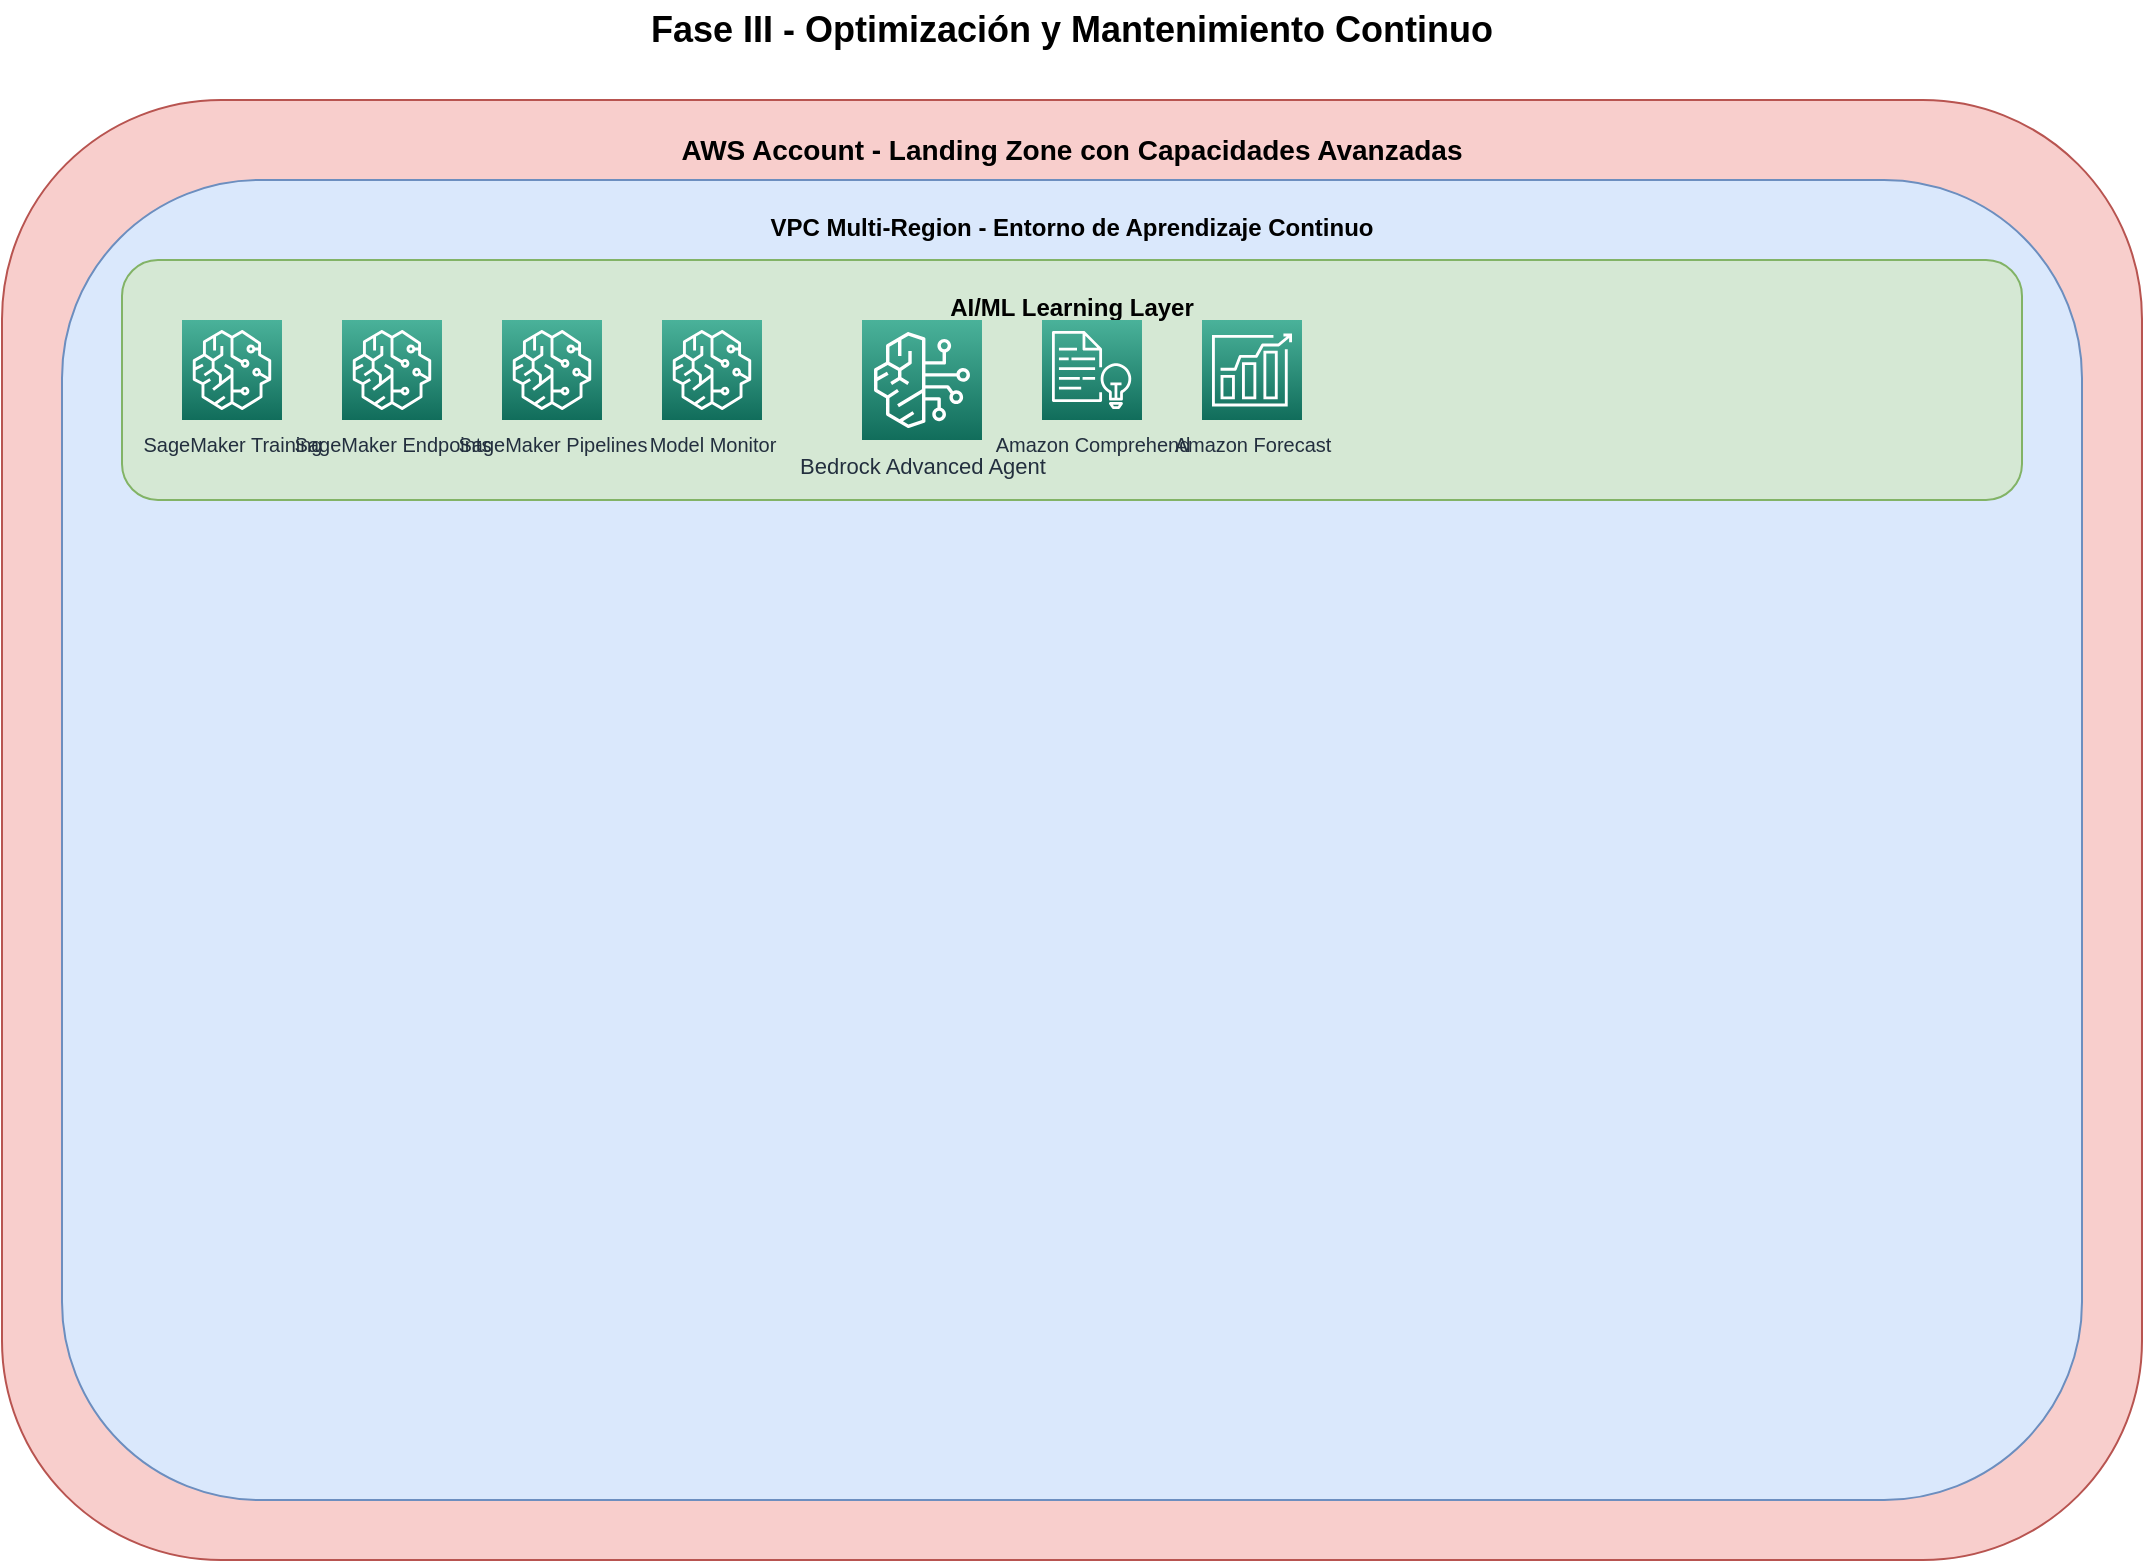 <mxfile version="22.1.16">
  <diagram name="Fase-3-Continuous-Optimization" id="fase3-optimization">
    <mxGraphModel dx="1422" dy="794" grid="1" gridSize="10" guides="1" tooltips="1" connect="1" arrows="1" fold="1" page="1" pageScale="1" pageWidth="1169" pageHeight="827" math="0" shadow="0">
      <root>
        <mxCell id="0" />
        <mxCell id="1" parent="0" />

        <!-- Title -->
        <mxCell id="title-f3" value="Fase III - Optimización y Mantenimiento Continuo" style="text;html=1;strokeColor=none;fillColor=none;align=center;verticalAlign=middle;whiteSpace=wrap;rounded=0;fontSize=18;fontStyle=1;" vertex="1" parent="1">
          <mxGeometry x="350" y="20" width="470" height="30" as="geometry" />
        </mxCell>

        <!-- AWS Account with Advanced Features -->
        <mxCell id="aws-account-f3" value="AWS Account - Landing Zone con Capacidades Avanzadas" style="rounded=1;whiteSpace=wrap;html=1;fillColor=#f8cecc;strokeColor=#b85450;fontSize=14;fontStyle=1;verticalAlign=top;spacingTop=10;" vertex="1" parent="1">
          <mxGeometry x="50" y="70" width="1070" height="730" as="geometry" />
        </mxCell>

        <!-- Advanced VPC -->
        <mxCell id="vpc-f3" value="VPC Multi-Region - Entorno de Aprendizaje Continuo" style="rounded=1;whiteSpace=wrap;html=1;fillColor=#dae8fc;strokeColor=#6c8ebf;fontSize=12;fontStyle=1;verticalAlign=top;spacingTop=10;" vertex="1" parent="1">
          <mxGeometry x="80" y="110" width="1010" height="660" as="geometry" />
        </mxCell>

        <!-- AI/ML Learning Layer -->
        <mxCell id="ml-layer" value="AI/ML Learning Layer" style="rounded=1;whiteSpace=wrap;html=1;fillColor=#d5e8d4;strokeColor=#82b366;fontSize=12;fontStyle=1;verticalAlign=top;spacingTop=10;" vertex="1" parent="1">
          <mxGeometry x="110" y="150" width="950" height="120" as="geometry" />
        </mxCell>

        <!-- SageMaker Components -->
        <mxCell id="sagemaker-training" value="SageMaker Training" style="sketch=0;points=[[0,0,0],[0.25,0,0],[0.5,0,0],[0.75,0,0],[1,0,0],[0,1,0],[0.25,1,0],[0.5,1,0],[0.75,1,0],[1,1,0],[0,0.25,0],[0,0.5,0],[0,0.75,0],[1,0.25,0],[1,0.5,0],[1,0.75,0]];outlineConnect=0;fontColor=#232F3E;gradientColor=#4AB29A;gradientDirection=north;fillColor=#116D5B;strokeColor=#ffffff;dashed=0;verticalLabelPosition=bottom;verticalAlign=top;align=center;html=1;fontSize=10;fontStyle=0;aspect=fixed;shape=mxgraph.aws4.resourceIcon;resIcon=mxgraph.aws4.sagemaker;" vertex="1" parent="1">
          <mxGeometry x="140" y="180" width="50" height="50" as="geometry" />
        </mxCell>

        <mxCell id="sagemaker-endpoints" value="SageMaker Endpoints" style="sketch=0;points=[[0,0,0],[0.25,0,0],[0.5,0,0],[0.75,0,0],[1,0,0],[0,1,0],[0.25,1,0],[0.5,1,0],[0.75,1,0],[1,1,0],[0,0.25,0],[0,0.5,0],[0,0.75,0],[1,0.25,0],[1,0.5,0],[1,0.75,0]];outlineConnect=0;fontColor=#232F3E;gradientColor=#4AB29A;gradientDirection=north;fillColor=#116D5B;strokeColor=#ffffff;dashed=0;verticalLabelPosition=bottom;verticalAlign=top;align=center;html=1;fontSize=10;fontStyle=0;aspect=fixed;shape=mxgraph.aws4.resourceIcon;resIcon=mxgraph.aws4.sagemaker;" vertex="1" parent="1">
          <mxGeometry x="220" y="180" width="50" height="50" as="geometry" />
        </mxCell>

        <mxCell id="sagemaker-pipelines" value="SageMaker Pipelines" style="sketch=0;points=[[0,0,0],[0.25,0,0],[0.5,0,0],[0.75,0,0],[1,0,0],[0,1,0],[0.25,1,0],[0.5,1,0],[0.75,1,0],[1,1,0],[0,0.25,0],[0,0.5,0],[0,0.75,0],[1,0.25,0],[1,0.5,0],[1,0.75,0]];outlineConnect=0;fontColor=#232F3E;gradientColor=#4AB29A;gradientDirection=north;fillColor=#116D5B;strokeColor=#ffffff;dashed=0;verticalLabelPosition=bottom;verticalAlign=top;align=center;html=1;fontSize=10;fontStyle=0;aspect=fixed;shape=mxgraph.aws4.resourceIcon;resIcon=mxgraph.aws4.sagemaker;" vertex="1" parent="1">
          <mxGeometry x="300" y="180" width="50" height="50" as="geometry" />
        </mxCell>

        <mxCell id="sagemaker-model-monitor" value="Model Monitor" style="sketch=0;points=[[0,0,0],[0.25,0,0],[0.5,0,0],[0.75,0,0],[1,0,0],[0,1,0],[0.25,1,0],[0.5,1,0],[0.75,1,0],[1,1,0],[0,0.25,0],[0,0.5,0],[0,0.75,0],[1,0.25,0],[1,0.5,0],[1,0.75,0]];outlineConnect=0;fontColor=#232F3E;gradientColor=#4AB29A;gradientDirection=north;fillColor=#116D5B;strokeColor=#ffffff;dashed=0;verticalLabelPosition=bottom;verticalAlign=top;align=center;html=1;fontSize=10;fontStyle=0;aspect=fixed;shape=mxgraph.aws4.resourceIcon;resIcon=mxgraph.aws4.sagemaker;" vertex="1" parent="1">
          <mxGeometry x="380" y="180" width="50" height="50" as="geometry" />
        </mxCell>

        <!-- Bedrock Advanced -->
        <mxCell id="bedrock-advanced-f3" value="Bedrock Advanced Agent" style="sketch=0;points=[[0,0,0],[0.25,0,0],[0.5,0,0],[0.75,0,0],[1,0,0],[0,1,0],[0.25,1,0],[0.5,1,0],[0.75,1,0],[1,1,0],[0,0.25,0],[0,0.5,0],[0,0.75,0],[1,0.25,0],[1,0.5,0],[1,0.75,0]];outlineConnect=0;fontColor=#232F3E;gradientColor=#4AB29A;gradientDirection=north;fillColor=#116D5B;strokeColor=#ffffff;dashed=0;verticalLabelPosition=bottom;verticalAlign=top;align=center;html=1;fontSize=11;fontStyle=0;aspect=fixed;shape=mxgraph.aws4.resourceIcon;resIcon=mxgraph.aws4.bedrock;" vertex="1" parent="1">
          <mxGeometry x="480" y="180" width="60" height="60" as="geometry" />
        </mxCell>

        <!-- Amazon Comprehend -->
        <mxCell id="comprehend" value="Amazon Comprehend" style="sketch=0;points=[[0,0,0],[0.25,0,0],[0.5,0,0],[0.75,0,0],[1,0,0],[0,1,0],[0.25,1,0],[0.5,1,0],[0.75,1,0],[1,1,0],[0,0.25,0],[0,0.5,0],[0,0.75,0],[1,0.25,0],[1,0.5,0],[1,0.75,0]];outlineConnect=0;fontColor=#232F3E;gradientColor=#4AB29A;gradientDirection=north;fillColor=#116D5B;strokeColor=#ffffff;dashed=0;verticalLabelPosition=bottom;verticalAlign=top;align=center;html=1;fontSize=10;fontStyle=0;aspect=fixed;shape=mxgraph.aws4.resourceIcon;resIcon=mxgraph.aws4.comprehend;" vertex="1" parent="1">
          <mxGeometry x="570" y="180" width="50" height="50" as="geometry" />
        </mxCell>

        <!-- Amazon Forecast -->
        <mxCell id="forecast" value="Amazon Forecast" style="sketch=0;points=[[0,0,0],[0.25,0,0],[0.5,0,0],[0.75,0,0],[1,0,0],[0,1,0],[0.25,1,0],[0.5,1,0],[0.75,1,0],[1,1,0],[0,0.25,0],[0,0.5,0],[0,0.75,0],[1,0.25,0],[1,0.5,0],[1,0.75,0]];outlineConnect=0;fontColor=#232F3E;gradientColor=#4AB29A;gradientDirection=north;fillColor=#116D5B;strokeColor=#ffffff;dashed=0;verticalLabelPosition=bottom;verticalAlign=top;align=center;html=1;fontSize=10;fontStyle=0;aspect=fixed;shape=mxgraph.aws4.resourceIcon;resIcon=mxgraph.aws4.forecast;" vertex="1" parent="1">
          <mxGeometry x="650" y="180" width="50" height="50" as="geometry" />
        </mxCell>

        <!-- Cost Optimization Layer -->
        <mxCell id="cost-layer" value="Cost Optimization & Performance Layer" style="rounded=1;whiteSpace=wrap;html=1;fillColor=#ffe6cc;strokeColor=#d79b00;fontSize=12;fontStyle=1;verticalAlign=top;spacingTop=10;" vertex="1" parent="1">
          <mxGeometry x="750" y="150" width="300" height="120" as="geometry" />
        </mxCell>

        <mxCell id="cost-explorer" value="Cost Explorer" style="sketch=0;points=[[0,0,0],[0.25,0,0],[0.5,0,0],[0.75,0,0],[1,0,0],[0,1,0],[0.25,1,0],[0.5,1,0],[0.75,1,0],[1,1,0],[0,0.25,0],[0,0.5,0],[0,0.75,0],[1,0.25,0],[1,0.5,0],[1,0.75,0]];outlineConnect=0;fontColor=#232F3E;gradientColor=#759C3E;gradientDirection=north;fillColor=#5A6C42;strokeColor=#ffffff;dashed=0;verticalLabelPosition=bottom;verticalAlign=top;align=center;html=1;fontSize=10;fontStyle=0;aspect=fixed;shape=mxgraph.aws4.resourceIcon;resIcon=mxgraph.aws4.cost_explorer;" vertex="1" parent="1">
          <mxGeometry x="780" y="180" width="50" height="50" as="geometry" />
        </mxCell>

        <mxCell id="trusted-advisor" value="Trusted Advisor" style="sketch=0;points=[[0,0,0],[0.25,0,0],[0.5,0,0],[0.75,0,0],[1,0,0],[0,1,0],[0.25,1,0],[0.5,1,0],[0.75,1,0],[1,1,0],[0,0.25,0],[0,0.5,0],[0,0.75,0],[1,0.25,0],[1,0.5,0],[1,0.75,0]];outlineConnect=0;fontColor=#232F3E;gradientColor=#759C3E;gradientDirection=north;fillColor=#5A6C42;strokeColor=#ffffff;dashed=0;verticalLabelPosition=bottom;verticalAlign=top;align=center;html=1;fontSize=10;fontStyle=0;aspect=fixed;shape=mxgraph.aws4.resourceIcon;resIcon=mxgraph.aws4.trusted_advisor;" vertex="1" parent="1">
          <mxGeometry x="860" y="180" width="50" height="50" as="geometry" />
        </mxCell>

        <mxCell id="compute-optimizer" value="Compute Optimizer" style="sketch=0;points=[[0,0,0],[0.25,0,0],[0.5,0,0],[0.75,0,0],[1,0,0],[0,1,0],[0.25,1,0],[0.5,1,0],[0.75,1,0],[1,1,0],[0,0.25,0],[0,0.5,0],[0,0.75,0],[1,0.25,0],[1,0.5,0],[1,0.75,0]];outlineConnect=0;fontColor=#232F3E;gradientColor=#759C3E;gradientDirection=north;fillColor=#5A6C42;strokeColor=#ffffff;dashed=0;verticalLabelPosition=bottom;verticalAlign=top;align=center;html=1;fontSize=10;fontStyle=0;aspect=fixed;shape=mxgraph.aws4.resourceIcon;resIcon=mxgraph.aws4.compute_optimizer;" vertex="1" parent="1">
          <mxGeometry x="940" y="180" width="50" height="50" as="geometry" />
        </mxCell>

        <!-- Enhanced Execution Layer -->
        <mxCell id="execution-layer-f3" value="Enhanced Execution & Knowledge Management Layer" style="rounded=1;whiteSpace=wrap;html=1;fillColor=#e1d5e7;strokeColor=#9673a6;fontSize=12;fontStyle=1;verticalAlign=top;spacingTop=10;" vertex="1" parent="1">
          <mxGeometry x="110" y="290" width="950" height="180" as="geometry" />
        </mxCell>

        <!-- Advanced Lambda Functions with Auto-Generation -->
        <mxCell id="lambda-autogen" value="Auto-Generated Lambda Functions" style="rounded=1;whiteSpace=wrap;html=1;fillColor=#fff2cc;strokeColor=#d6b656;fontSize=11;fontStyle=1;verticalAlign=top;spacingTop=5;" vertex="1" parent="1">
          <mxGeometry x="140" y="320" width="300" height="120" as="geometry" />
        </mxCell>

        <mxCell id="lambda-predictor" value="Predictive Functions" style="sketch=0;points=[[0,0,0],[0.25,0,0],[0.5,0,0],[0.75,0,0],[1,0,0],[0,1,0],[0.25,1,0],[0.5,1,0],[0.75,1,0],[1,1,0],[0,0.25,0],[0,0.5,0],[0,0.75,0],[1,0.25,0],[1,0.5,0],[1,0.75,0]];outlineConnect=0;fontColor=#232F3E;gradientColor=#F78E04;gradientDirection=north;fillColor=#D05C17;strokeColor=#ffffff;dashed=0;verticalLabelPosition=bottom;verticalAlign=top;align=center;html=1;fontSize=9;fontStyle=0;aspect=fixed;shape=mxgraph.aws4.resourceIcon;resIcon=mxgraph.aws4.lambda;" vertex="1" parent="1">
          <mxGeometry x="160" y="350" width="35" height="35" as="geometry" />
        </mxCell>

        <mxCell id="lambda-prevention" value="Prevention Functions" style="sketch=0;points=[[0,0,0],[0.25,0,0],[0.5,0,0],[0.75,0,0],[1,0,0],[0,1,0],[0.25,1,0],[0.5,1,0],[0.75,1,0],[1,1,0],[0,0.25,0],[0,0.5,0],[0,0.75,0],[1,0.25,0],[1,0.5,0],[1,0.75,0]];outlineConnect=0;fontColor=#232F3E;gradientColor=#F78E04;gradientDirection=north;fillColor=#D05C17;strokeColor=#ffffff;dashed=0;verticalLabelPosition=bottom;verticalAlign=top;align=center;html=1;fontSize=9;fontStyle=0;aspect=fixed;shape=mxgraph.aws4.resourceIcon;resIcon=mxgraph.aws4.lambda;" vertex="1" parent="1">
          <mxGeometry x="220" y="350" width="35" height="35" as="geometry" />
        </mxCell>

        <mxCell id="lambda-learning" value="Learning Functions" style="sketch=0;points=[[0,0,0],[0.25,0,0],[0.5,0,0],[0.75,0,0],[1,0,0],[0,1,0],[0.25,1,0],[0.5,1,0],[0.75,1,0],[1,1,0],[0,0.25,0],[0,0.5,0],[0,0.75,0],[1,0.25,0],[1,0.5,0],[1,0.75,0]];outlineConnect=0;fontColor=#232F3E;gradientColor=#F78E04;gradientDirection=north;fillColor=#D05C17;strokeColor=#ffffff;dashed=0;verticalLabelPosition=bottom;verticalAlign=top;align=center;html=1;fontSize=9;fontStyle=0;aspect=fixed;shape=mxgraph.aws4.resourceIcon;resIcon=mxgraph.aws4.lambda;" vertex="1" parent="1">
          <mxGeometry x="280" y="350" width="35" height="35" as="geometry" />
        </mxCell>

        <mxCell id="lambda-optimization" value="Optimization Functions" style="sketch=0;points=[[0,0,0],[0.25,0,0],[0.5,0,0],[0.75,0,0],[1,0,0],[0,1,0],[0.25,1,0],[0.5,1,0],[0.75,1,0],[1,1,0],[0,0.25,0],[0,0.5,0],[0,0.75,0],[1,0.25,0],[1,0.5,0],[1,0.75,0]];outlineConnect=0;fontColor=#232F3E;gradientColor=#F78E04;gradientDirection=north;fillColor=#D05C17;strokeColor=#ffffff;dashed=0;verticalLabelPosition=bottom;verticalAlign=top;align=center;html=1;fontSize=9;fontStyle=0;aspect=fixed;shape=mxgraph.aws4.resourceIcon;resIcon=mxgraph.aws4.lambda;" vertex="1" parent="1">
          <mxGeometry x="340" y="350" width="35" height="35" as="geometry" />
        </mxCell>

        <mxCell id="lambda-ab-testing" value="A/B Testing Functions" style="sketch=0;points=[[0,0,0],[0.25,0,0],[0.5,0,0],[0.75,0,0],[1,0,0],[0,1,0],[0.25,1,0],[0.5,1,0],[0.75,1,0],[1,1,0],[0,0.25,0],[0,0.5,0],[0,0.75,0],[1,0.25,0],[1,0.5,0],[1,0.75,0]];outlineConnect=0;fontColor=#232F3E;gradientColor=#F78E04;gradientDirection=north;fillColor=#D05C17;strokeColor=#ffffff;dashed=0;verticalLabelPosition=bottom;verticalAlign=top;align=center;html=1;fontSize=9;fontStyle=0;aspect=fixed;shape=mxgraph.aws4.resourceIcon;resIcon=mxgraph.aws4.lambda;" vertex="1" parent="1">
          <mxGeometry x="160" y="390" width="35" height="35" as="geometry" />
        </mxCell>

        <mxCell id="lambda-autogen-tools" value="Auto-Gen Tools" style="sketch=0;points=[[0,0,0],[0.25,0,0],[0.5,0,0],[0.75,0,0],[1,0,0],[0,1,0],[0.25,1,0],[0.5,1,0],[0.75,1,0],[1,1,0],[0,0.25,0],[0,0.5,0],[0,0.75,0],[1,0.25,0],[1,0.5,0],[1,0.75,0]];outlineConnect=0;fontColor=#232F3E;gradientColor=#F78E04;gradientDirection=north;fillColor=#D05C17;strokeColor=#ffffff;dashed=0;verticalLabelPosition=bottom;verticalAlign=top;align=center;html=1;fontSize=9;fontStyle=0;aspect=fixed;shape=mxgraph.aws4.resourceIcon;resIcon=mxgraph.aws4.lambda;" vertex="1" parent="1">
          <mxGeometry x="220" y="390" width="35" height="35" as="geometry" />
        </mxCell>

        <mxCell id="lambda-knowledge" value="Knowledge Management" style="sketch=0;points=[[0,0,0],[0.25,0,0],[0.5,0,0],[0.75,0,0],[1,0,0],[0,1,0],[0.25,1,0],[0.5,1,0],[0.75,1,0],[1,1,0],[0,0.25,0],[0,0.5,0],[0,0.75,0],[1,0.25,0],[1,0.5,0],[1,0.75,0]];outlineConnect=0;fontColor=#232F3E;gradientColor=#F78E04;gradientDirection=north;fillColor=#D05C17;strokeColor=#ffffff;dashed=0;verticalLabelPosition=bottom;verticalAlign=top;align=center;html=1;fontSize=9;fontStyle=0;aspect=fixed;shape=mxgraph.aws4.resourceIcon;resIcon=mxgraph.aws4.lambda;" vertex="1" parent="1">
          <mxGeometry x="280" y="390" width="35" height="35" as="geometry" />
        </mxCell>

        <!-- Knowledge Base Evolution -->
        <mxCell id="knowledge-evolution" value="Evolutionary Knowledge Base" style="rounded=1;whiteSpace=wrap;html=1;fillColor=#f5f5f5;strokeColor=#666666;fontSize=11;fontStyle=1;verticalAlign=top;spacingTop=5;" vertex="1" parent="1">
          <mxGeometry x="460" y="320" width="280" height="120" as="geometry" />
        </mxCell>

        <mxCell id="opensearch" value="OpenSearch" style="sketch=0;points=[[0,0,0],[0.25,0,0],[0.5,0,0],[0.75,0,0],[1,0,0],[0,1,0],[0.25,1,0],[0.5,1,0],[0.75,1,0],[1,1,0],[0,0.25,0],[0,0.5,0],[0,0.75,0],[1,0.25,0],[1,0.5,0],[1,0.75,0]];outlineConnect=0;fontColor=#232F3E;gradientColor=#4D72F3;gradientDirection=north;fillColor=#3334B9;strokeColor=#ffffff;dashed=0;verticalLabelPosition=bottom;verticalAlign=top;align=center;html=1;fontSize=10;fontStyle=0;aspect=fixed;shape=mxgraph.aws4.resourceIcon;resIcon=mxgraph.aws4.opensearch_service;" vertex="1" parent="1">
          <mxGeometry x="480" y="350" width="50" height="50" as="geometry" />
        </mxCell>

        <mxCell id="kendra" value="Amazon Kendra" style="sketch=0;points=[[0,0,0],[0.25,0,0],[0.5,0,0],[0.75,0,0],[1,0,0],[0,1,0],[0.25,1,0],[0.5,1,0],[0.75,1,0],[1,1,0],[0,0.25,0],[0,0.5,0],[0,0.75,0],[1,0.25,0],[1,0.5,0],[1,0.75,0]];outlineConnect=0;fontColor=#232F3E;gradientColor=#4AB29A;gradientDirection=north;fillColor=#116D5B;strokeColor=#ffffff;dashed=0;verticalLabelPosition=bottom;verticalAlign=top;align=center;html=1;fontSize=10;fontStyle=0;aspect=fixed;shape=mxgraph.aws4.resourceIcon;resIcon=mxgraph.aws4.kendra;" vertex="1" parent="1">
          <mxGeometry x="560" y="350" width="50" height="50" as="geometry" />
        </mxCell>

        <mxCell id="neptune" value="Amazon Neptune" style="sketch=0;points=[[0,0,0],[0.25,0,0],[0.5,0,0],[0.75,0,0],[1,0,0],[0,1,0],[0.25,1,0],[0.5,1,0],[0.75,1,0],[1,1,0],[0,0.25,0],[0,0.5,0],[0,0.75,0],[1,0.25,0],[1,0.5,0],[1,0.75,0]];outlineConnect=0;fontColor=#232F3E;gradientColor=#4D72F3;gradientDirection=north;fillColor=#3334B9;strokeColor=#ffffff;dashed=0;verticalLabelPosition=bottom;verticalAlign=top;align=center;html=1;fontSize=10;fontStyle=0;aspect=fixed;shape=mxgraph.aws4.resourceIcon;resIcon=mxgraph.aws4.neptune;" vertex="1" parent="1">
          <mxGeometry x="640" y="350" width="50" height="50" as="geometry" />
        </mxCell>

        <!-- Advanced Monitoring and Analytics -->
        <mxCell id="advanced-monitoring" value="Advanced Monitoring & Analytics" style="rounded=1;whiteSpace=wrap;html=1;fillColor=#d5e8d4;strokeColor=#82b366;fontSize=11;fontStyle=1;verticalAlign=top;spacingTop=5;" vertex="1" parent="1">
          <mxGeometry x="760" y="320" width="280" height="120" as="geometry" />
        </mxCell>

        <mxCell id="quicksight" value="QuickSight" style="sketch=0;points=[[0,0,0],[0.25,0,0],[0.5,0,0],[0.75,0,0],[1,0,0],[0,1,0],[0.25,1,0],[0.5,1,0],[0.75,1,0],[1,1,0],[0,0.25,0],[0,0.5,0],[0,0.75,0],[1,0.25,0],[1,0.5,0],[1,0.75,0]];outlineConnect=0;fontColor=#232F3E;gradientColor=#945DF2;gradientDirection=north;fillColor=#5A30B5;strokeColor=#ffffff;dashed=0;verticalLabelPosition=bottom;verticalAlign=top;align=center;html=1;fontSize=10;fontStyle=0;aspect=fixed;shape=mxgraph.aws4.resourceIcon;resIcon=mxgraph.aws4.quicksight;" vertex="1" parent="1">
          <mxGeometry x="780" y="350" width="50" height="50" as="geometry" />
        </mxCell>

        <mxCell id="kinesis-analytics" value="Kinesis Analytics" style="sketch=0;points=[[0,0,0],[0.25,0,0],[0.5,0,0],[0.75,0,0],[1,0,0],[0,1,0],[0.25,1,0],[0.5,1,0],[0.75,1,0],[1,1,0],[0,0.25,0],[0,0.5,0],[0,0.75,0],[1,0.25,0],[1,0.5,0],[1,0.75,0]];outlineConnect=0;fontColor=#232F3E;gradientColor=#945DF2;gradientDirection=north;fillColor=#5A30B5;strokeColor=#ffffff;dashed=0;verticalLabelPosition=bottom;verticalAlign=top;align=center;html=1;fontSize=10;fontStyle=0;aspect=fixed;shape=mxgraph.aws4.resourceIcon;resIcon=mxgraph.aws4.kinesis_data_analytics;" vertex="1" parent="1">
          <mxGeometry x="860" y="350" width="50" height="50" as="geometry" />
        </mxCell>

        <mxCell id="athena" value="Amazon Athena" style="sketch=0;points=[[0,0,0],[0.25,0,0],[0.5,0,0],[0.75,0,0],[1,0,0],[0,1,0],[0.25,1,0],[0.5,1,0],[0.75,1,0],[1,1,0],[0,0.25,0],[0,0.5,0],[0,0.75,0],[1,0.25,0],[1,0.5,0],[1,0.75,0]];outlineConnect=0;fontColor=#232F3E;gradientColor=#945DF2;gradientDirection=north;fillColor=#5A30B5;strokeColor=#ffffff;dashed=0;verticalLabelPosition=bottom;verticalAlign=top;align=center;html=1;fontSize=10;fontStyle=0;aspect=fixed;shape=mxgraph.aws4.resourceIcon;resIcon=mxgraph.aws4.athena;" vertex="1" parent="1">
          <mxGeometry x="940" y="350" width="50" height="50" as="geometry" />
        </mxCell>

        <!-- Enhanced Data Storage -->
        <mxCell id="data-layer-f3" value="Enhanced Data & Storage Layer" style="rounded=1;whiteSpace=wrap;html=1;fillColor=#e1d5e7;strokeColor=#9673a6;fontSize=12;fontStyle=1;verticalAlign=top;spacingTop=10;" vertex="1" parent="1">
          <mxGeometry x="110" y="490" width="950" height="100" as="geometry" />
        </mxCell>

        <mxCell id="s3-intelligent" value="S3 Intelligent Tiering" style="sketch=0;points=[[0,0,0],[0.25,0,0],[0.5,0,0],[0.75,0,0],[1,0,0],[0,1,0],[0.25,1,0],[0.5,1,0],[0.75,1,0],[1,1,0],[0,0.25,0],[0,0.5,0],[0,0.75,0],[1,0.25,0],[1,0.5,0],[1,0.75,0]];outlineConnect=0;fontColor=#232F3E;gradientColor=#60A337;gradientDirection=north;fillColor=#277116;strokeColor=#ffffff;dashed=0;verticalLabelPosition=bottom;verticalAlign=top;align=center;html=1;fontSize=10;fontStyle=0;aspect=fixed;shape=mxgraph.aws4.resourceIcon;resIcon=mxgraph.aws4.s3;" vertex="1" parent="1">
          <mxGeometry x="140" y="520" width="50" height="50" as="geometry" />
        </mxCell>

        <mxCell id="redshift" value="Amazon Redshift" style="sketch=0;points=[[0,0,0],[0.25,0,0],[0.5,0,0],[0.75,0,0],[1,0,0],[0,1,0],[0.25,1,0],[0.5,1,0],[0.75,1,0],[1,1,0],[0,0.25,0],[0,0.5,0],[0,0.75,0],[1,0.25,0],[1,0.5,0],[1,0.75,0]];outlineConnect=0;fontColor=#232F3E;gradientColor=#945DF2;gradientDirection=north;fillColor=#5A30B5;strokeColor=#ffffff;dashed=0;verticalLabelPosition=bottom;verticalAlign=top;align=center;html=1;fontSize=10;fontStyle=0;aspect=fixed;shape=mxgraph.aws4.resourceIcon;resIcon=mxgraph.aws4.redshift;" vertex="1" parent="1">
          <mxGeometry x="220" y="520" width="50" height="50" as="geometry" />
        </mxCell>

        <mxCell id="timestream" value="Amazon Timestream" style="sketch=0;points=[[0,0,0],[0.25,0,0],[0.5,0,0],[0.75,0,0],[1,0,0],[0,1,0],[0.25,1,0],[0.5,1,0],[0.75,1,0],[1,1,0],[0,0.25,0],[0,0.5,0],[0,0.75,0],[1,0.25,0],[1,0.5,0],[1,0.75,0]];outlineConnect=0;fontColor=#232F3E;gradientColor=#4D72F3;gradientDirection=north;fillColor=#3334B9;strokeColor=#ffffff;dashed=0;verticalLabelPosition=bottom;verticalAlign=top;align=center;html=1;fontSize=10;fontStyle=0;aspect=fixed;shape=mxgraph.aws4.resourceIcon;resIcon=mxgraph.aws4.timestream;" vertex="1" parent="1">
          <mxGeometry x="300" y="520" width="50" height="50" as="geometry" />
        </mxCell>

        <mxCell id="memorydb" value="MemoryDB for Redis" style="sketch=0;points=[[0,0,0],[0.25,0,0],[0.5,0,0],[0.75,0,0],[1,0,0],[0,1,0],[0.25,1,0],[0.5,1,0],[0.75,1,0],[1,1,0],[0,0.25,0],[0,0.5,0],[0,0.75,0],[1,0.25,0],[1,0.5,0],[1,0.75,0]];outlineConnect=0;fontColor=#232F3E;gradientColor=#4D72F3;gradientDirection=north;fillColor=#3334B9;strokeColor=#ffffff;dashed=0;verticalLabelPosition=bottom;verticalAlign=top;align=center;html=1;fontSize=10;fontStyle=0;aspect=fixed;shape=mxgraph.aws4.resourceIcon;resIcon=mxgraph.aws4.memorydb_for_redis;" vertex="1" parent="1">
          <mxGeometry x="380" y="520" width="50" height="50" as="geometry" />
        </mxCell>

        <!-- AWS Managed Services for Phase 3 -->
        <mxCell id="managed-services-f3" value="AWS Managed Services - Advanced Capabilities" style="rounded=1;whiteSpace=wrap;html=1;fillColor=#f5f5f5;strokeColor=#666666;fontSize=12;fontStyle=1;verticalAlign=top;spacingTop=10;" vertex="1" parent="1">
          <mxGeometry x="110" y="610" width="950" height="130" as="geometry" />
        </mxCell>

        <!-- DevOps Pipeline -->
        <mxCell id="codeartifact" value="CodeArtifact" style="sketch=0;points=[[0,0,0],[0.25,0,0],[0.5,0,0],[0.75,0,0],[1,0,0],[0,1,0],[0.25,1,0],[0.5,1,0],[0.75,1,0],[1,1,0],[0,0.25,0],[0,0.5,0],[0,0.75,0],[1,0.25,0],[1,0.5,0],[1,0.75,0]];outlineConnect=0;fontColor=#232F3E;gradientColor=#759C3E;gradientDirection=north;fillColor=#5A6C42;strokeColor=#ffffff;dashed=0;verticalLabelPosition=bottom;verticalAlign=top;align=center;html=1;fontSize=10;fontStyle=0;aspect=fixed;shape=mxgraph.aws4.resourceIcon;resIcon=mxgraph.aws4.codeartifact;" vertex="1" parent="1">
          <mxGeometry x="140" y="640" width="50" height="50" as="geometry" />
        </mxCell>

        <mxCell id="codeguru" value="CodeGuru" style="sketch=0;points=[[0,0,0],[0.25,0,0],[0.5,0,0],[0.75,0,0],[1,0,0],[0,1,0],[0.25,1,0],[0.5,1,0],[0.75,1,0],[1,1,0],[0,0.25,0],[0,0.5,0],[0,0.75,0],[1,0.25,0],[1,0.5,0],[1,0.75,0]];outlineConnect=0;fontColor=#232F3E;gradientColor=#759C3E;gradientDirection=north;fillColor=#5A6C42;strokeColor=#ffffff;dashed=0;verticalLabelPosition=bottom;verticalAlign=top;align=center;html=1;fontSize=10;fontStyle=0;aspect=fixed;shape=mxgraph.aws4.resourceIcon;resIcon=mxgraph.aws4.codeguru;" vertex="1" parent="1">
          <mxGeometry x="220" y="640" width="50" height="50" as="geometry" />
        </mxCell>

        <mxCell id="cloudformation" value="CloudFormation" style="sketch=0;points=[[0,0,0],[0.25,0,0],[0.5,0,0],[0.75,0,0],[1,0,0],[0,1,0],[0.25,1,0],[0.5,1,0],[0.75,1,0],[1,1,0],[0,0.25,0],[0,0.5,0],[0,0.75,0],[1,0.25,0],[1,0.5,0],[1,0.75,0]];outlineConnect=0;fontColor=#232F3E;gradientColor=#759C3E;gradientDirection=north;fillColor=#5A6C42;strokeColor=#ffffff;dashed=0;verticalLabelPosition=bottom;verticalAlign=top;align=center;html=1;fontSize=10;fontStyle=0;aspect=fixed;shape=mxgraph.aws4.resourceIcon;resIcon=mxgraph.aws4.cloudformation;" vertex="1" parent="1">
          <mxGeometry x="300" y="640" width="50" height="50" as="geometry" />
        </mxCell>

        <!-- Governance and Compliance -->
        <mxCell id="config" value="AWS Config" style="sketch=0;points=[[0,0,0],[0.25,0,0],[0.5,0,0],[0.75,0,0],[1,0,0],[0,1,0],[0.25,1,0],[0.5,1,0],[0.75,1,0],[1,1,0],[0,0.25,0],[0,0.5,0],[0,0.75,0],[1,0.25,0],[1,0.5,0],[1,0.75,0]];outlineConnect=0;fontColor=#232F3E;gradientColor=#759C3E;gradientDirection=north;fillColor=#5A6C42;strokeColor=#ffffff;dashed=0;verticalLabelPosition=bottom;verticalAlign=top;align=center;html=1;fontSize=10;fontStyle=0;aspect=fixed;shape=mxgraph.aws4.resourceIcon;resIcon=mxgraph.aws4.config;" vertex="1" parent="1">
          <mxGeometry x="400" y="640" width="50" height="50" as="geometry" />
        </mxCell>

        <mxCell id="cloudwatch-dashboard" value="CloudWatch Dashboards" style="sketch=0;points=[[0,0,0],[0.25,0,0],[0.5,0,0],[0.75,0,0],[1,0,0],[0,1,0],[0.25,1,0],[0.5,1,0],[0.75,1,0],[1,1,0],[0,0.25,0],[0,0.5,0],[0,0.75,0],[1,0.25,0],[1,0.5,0],[1,0.75,0]];outlineConnect=0;fontColor=#232F3E;gradientColor=#FF4F8B;gradientDirection=north;fillColor=#BC1356;strokeColor=#ffffff;dashed=0;verticalLabelPosition=bottom;verticalAlign=top;align=center;html=1;fontSize=10;fontStyle=0;aspect=fixed;shape=mxgraph.aws4.resourceIcon;resIcon=mxgraph.aws4.cloudwatch;" vertex="1" parent="1">
          <mxGeometry x="500" y="640" width="50" height="50" as="geometry" />
        </mxCell>

        <!-- Learning Flow Arrows -->
        <mxCell id="learning-flow-1" value="Learning Feedback" style="endArrow=classic;html=1;rounded=0;strokeColor=#9933FF;strokeWidth=3;dashed=1;" edge="1" parent="1">
          <mxGeometry width="50" height="50" relative="1" as="geometry">
            <mxPoint x="400" y="350" as="sourcePoint" />
            <mxPoint x="400" y="250" as="targetPoint" />
          </mxGeometry>
        </mxCell>

        <mxCell id="learning-flow-2" value="Model Updates" style="endArrow=classic;html=1;rounded=0;strokeColor=#9933FF;strokeWidth=3;dashed=1;" edge="1" parent="1">
          <mxGeometry width="50" height="50" relative="1" as="geometry">
            <mxPoint x="350" y="270" as="sourcePoint" />
            <mxPoint x="470" y="270" as="targetPoint" />
          </mxGeometry>
        </mxCell>

        <mxCell id="optimization-flow" value="Cost Optimization" style="endArrow=classic;html=1;rounded=0;strokeColor=#FF6600;strokeWidth=3;dashed=1;" edge="1" parent="1">
          <mxGeometry width="50" height="50" relative="1" as="geometry">
            <mxPoint x="850" y="270" as="sourcePoint" />
            <mxPoint x="850" y="350" as="targetPoint" />
          </mxGeometry>
        </mxCell>

        <!-- Continuous Learning Features -->
        <mxCell id="continuous-features" value="Capacidades de Aprendizaje Continuo" style="rounded=1;whiteSpace=wrap;html=1;fillColor=#d5e8d4;strokeColor=#82b366;fontSize=12;fontStyle=1;verticalAlign=top;spacingTop=10;" vertex="1" parent="1">
          <mxGeometry x="460" y="520" width="580" height="70" as="geometry" />
        </mxCell>

        <mxCell id="continuous-text" value="• Predicción de problemas: Modelos ML anticipan degradación antes de que ocurra&#10;• A/B Testing automático: Prueba estrategias de resolución y adopta las más efectivas&#10;• Auto-generación de herramientas: Crea nuevas funciones Lambda basadas en patrones identificados&#10;• Optimización de costos continua: Ajuste automático de recursos y configuraciones" style="text;html=1;strokeColor=none;fillColor=none;align=left;verticalAlign=top;whiteSpace=wrap;rounded=0;fontSize=10;" vertex="1" parent="1">
          <mxGeometry x="480" y="540" width="540" height="40" as="geometry" />
        </mxCell>

      </root>
    </mxGraphModel>
  </diagram>
</mxfile>